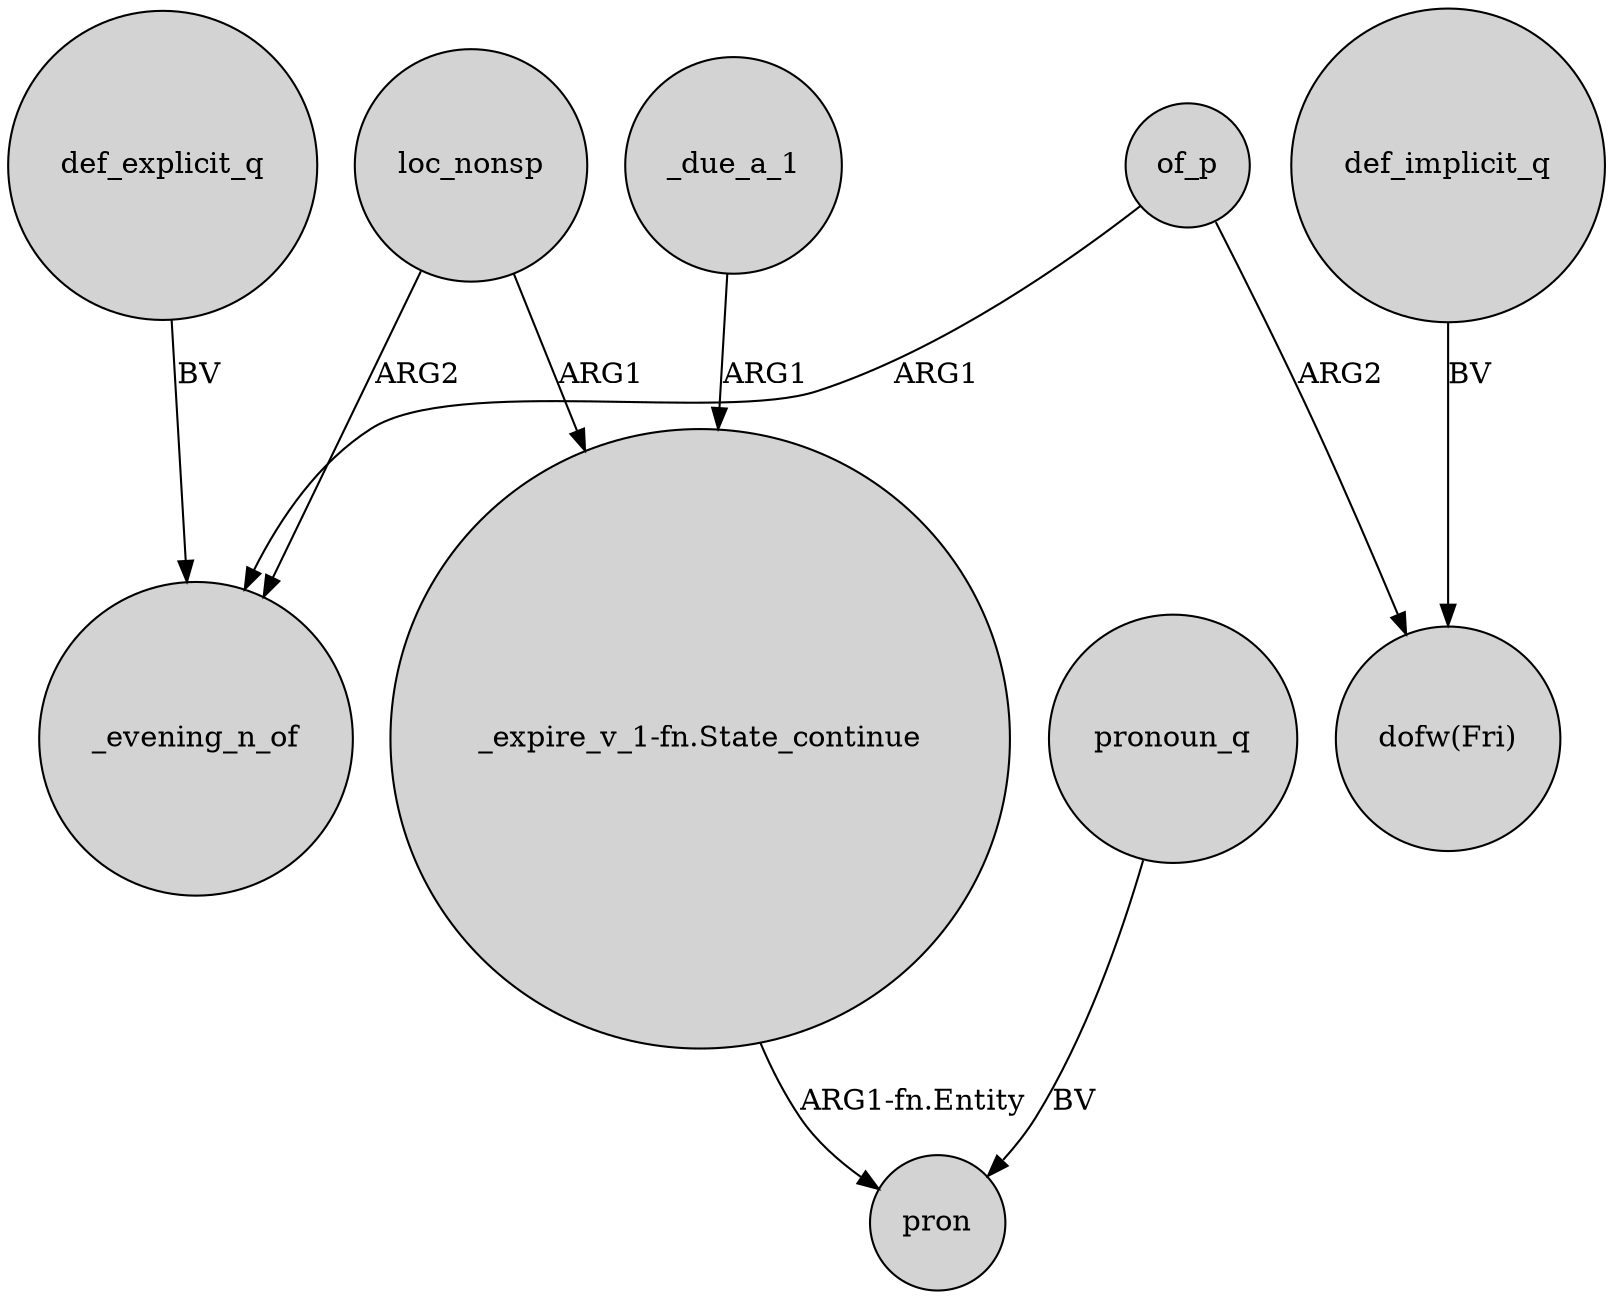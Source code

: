 digraph {
	node [shape=circle style=filled]
	def_explicit_q -> _evening_n_of [label=BV]
	_due_a_1 -> "_expire_v_1-fn.State_continue" [label=ARG1]
	def_implicit_q -> "dofw(Fri)" [label=BV]
	loc_nonsp -> _evening_n_of [label=ARG2]
	"_expire_v_1-fn.State_continue" -> pron [label="ARG1-fn.Entity"]
	of_p -> _evening_n_of [label=ARG1]
	loc_nonsp -> "_expire_v_1-fn.State_continue" [label=ARG1]
	of_p -> "dofw(Fri)" [label=ARG2]
	pronoun_q -> pron [label=BV]
}
